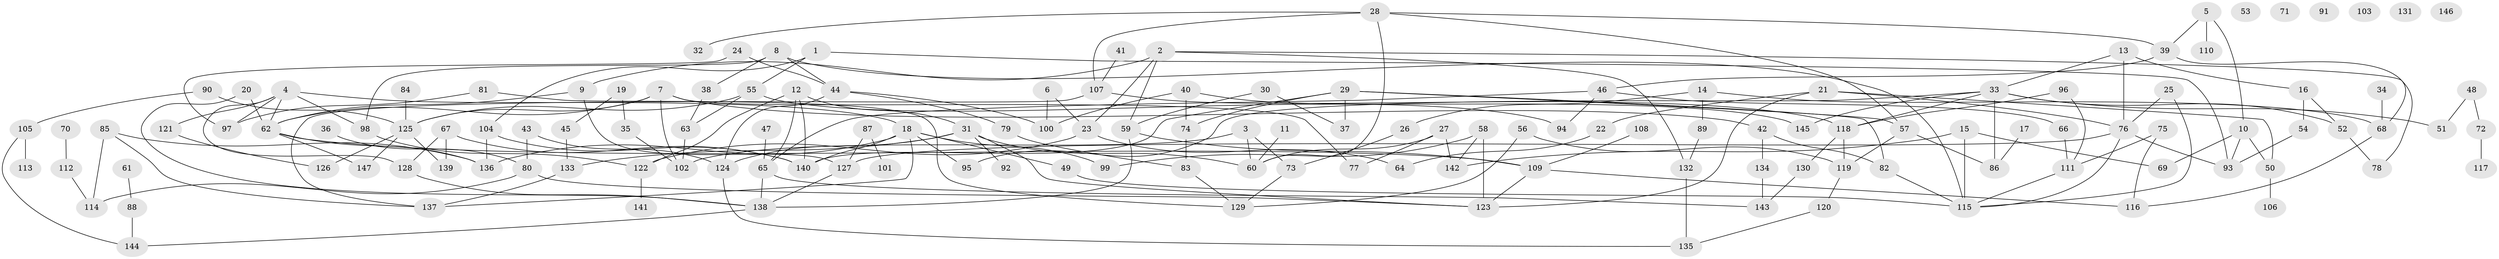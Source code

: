 // Generated by graph-tools (version 1.1) at 2025/00/03/09/25 03:00:43]
// undirected, 147 vertices, 210 edges
graph export_dot {
graph [start="1"]
  node [color=gray90,style=filled];
  1;
  2;
  3;
  4;
  5;
  6;
  7;
  8;
  9;
  10;
  11;
  12;
  13;
  14;
  15;
  16;
  17;
  18;
  19;
  20;
  21;
  22;
  23;
  24;
  25;
  26;
  27;
  28;
  29;
  30;
  31;
  32;
  33;
  34;
  35;
  36;
  37;
  38;
  39;
  40;
  41;
  42;
  43;
  44;
  45;
  46;
  47;
  48;
  49;
  50;
  51;
  52;
  53;
  54;
  55;
  56;
  57;
  58;
  59;
  60;
  61;
  62;
  63;
  64;
  65;
  66;
  67;
  68;
  69;
  70;
  71;
  72;
  73;
  74;
  75;
  76;
  77;
  78;
  79;
  80;
  81;
  82;
  83;
  84;
  85;
  86;
  87;
  88;
  89;
  90;
  91;
  92;
  93;
  94;
  95;
  96;
  97;
  98;
  99;
  100;
  101;
  102;
  103;
  104;
  105;
  106;
  107;
  108;
  109;
  110;
  111;
  112;
  113;
  114;
  115;
  116;
  117;
  118;
  119;
  120;
  121;
  122;
  123;
  124;
  125;
  126;
  127;
  128;
  129;
  130;
  131;
  132;
  133;
  134;
  135;
  136;
  137;
  138;
  139;
  140;
  141;
  142;
  143;
  144;
  145;
  146;
  147;
  1 -- 55;
  1 -- 93;
  1 -- 104;
  2 -- 9;
  2 -- 23;
  2 -- 59;
  2 -- 78;
  2 -- 132;
  3 -- 60;
  3 -- 73;
  3 -- 102;
  4 -- 18;
  4 -- 62;
  4 -- 97;
  4 -- 98;
  4 -- 121;
  4 -- 128;
  5 -- 10;
  5 -- 39;
  5 -- 110;
  6 -- 23;
  6 -- 100;
  7 -- 42;
  7 -- 62;
  7 -- 77;
  7 -- 102;
  7 -- 125;
  8 -- 38;
  8 -- 44;
  8 -- 98;
  8 -- 115;
  9 -- 62;
  9 -- 127;
  10 -- 50;
  10 -- 69;
  10 -- 93;
  11 -- 60;
  12 -- 31;
  12 -- 65;
  12 -- 122;
  12 -- 140;
  13 -- 16;
  13 -- 33;
  13 -- 76;
  14 -- 26;
  14 -- 68;
  14 -- 89;
  15 -- 69;
  15 -- 115;
  15 -- 142;
  16 -- 52;
  16 -- 54;
  17 -- 86;
  18 -- 49;
  18 -- 95;
  18 -- 99;
  18 -- 136;
  18 -- 137;
  18 -- 140;
  19 -- 35;
  19 -- 45;
  20 -- 62;
  20 -- 138;
  21 -- 22;
  21 -- 50;
  21 -- 76;
  21 -- 123;
  22 -- 64;
  23 -- 64;
  23 -- 122;
  24 -- 44;
  24 -- 97;
  25 -- 76;
  25 -- 115;
  26 -- 73;
  27 -- 60;
  27 -- 77;
  27 -- 142;
  28 -- 32;
  28 -- 39;
  28 -- 57;
  28 -- 60;
  28 -- 107;
  29 -- 37;
  29 -- 57;
  29 -- 74;
  29 -- 82;
  29 -- 140;
  30 -- 37;
  30 -- 59;
  31 -- 60;
  31 -- 92;
  31 -- 123;
  31 -- 124;
  31 -- 133;
  33 -- 51;
  33 -- 52;
  33 -- 86;
  33 -- 95;
  33 -- 118;
  33 -- 145;
  34 -- 68;
  35 -- 102;
  36 -- 80;
  38 -- 63;
  39 -- 46;
  39 -- 68;
  40 -- 74;
  40 -- 100;
  40 -- 145;
  41 -- 107;
  42 -- 82;
  42 -- 134;
  43 -- 80;
  43 -- 124;
  44 -- 79;
  44 -- 100;
  44 -- 124;
  45 -- 133;
  46 -- 65;
  46 -- 66;
  46 -- 94;
  47 -- 65;
  48 -- 51;
  48 -- 72;
  49 -- 115;
  50 -- 106;
  52 -- 78;
  54 -- 93;
  55 -- 63;
  55 -- 94;
  55 -- 125;
  56 -- 119;
  56 -- 129;
  57 -- 86;
  57 -- 119;
  58 -- 99;
  58 -- 123;
  58 -- 142;
  59 -- 109;
  59 -- 138;
  61 -- 88;
  62 -- 109;
  62 -- 136;
  62 -- 147;
  63 -- 102;
  65 -- 138;
  65 -- 143;
  66 -- 111;
  67 -- 128;
  67 -- 139;
  67 -- 140;
  68 -- 116;
  70 -- 112;
  72 -- 117;
  73 -- 129;
  74 -- 83;
  75 -- 111;
  75 -- 116;
  76 -- 93;
  76 -- 115;
  76 -- 127;
  79 -- 83;
  80 -- 114;
  80 -- 123;
  81 -- 97;
  81 -- 129;
  82 -- 115;
  83 -- 129;
  84 -- 125;
  85 -- 114;
  85 -- 136;
  85 -- 137;
  87 -- 101;
  87 -- 127;
  88 -- 144;
  89 -- 132;
  90 -- 105;
  90 -- 125;
  96 -- 111;
  96 -- 118;
  98 -- 122;
  104 -- 136;
  104 -- 140;
  105 -- 113;
  105 -- 144;
  107 -- 118;
  107 -- 137;
  108 -- 109;
  109 -- 116;
  109 -- 123;
  111 -- 115;
  112 -- 114;
  118 -- 119;
  118 -- 130;
  119 -- 120;
  120 -- 135;
  121 -- 126;
  122 -- 141;
  124 -- 135;
  125 -- 126;
  125 -- 139;
  125 -- 147;
  127 -- 138;
  128 -- 138;
  130 -- 143;
  132 -- 135;
  133 -- 137;
  134 -- 143;
  138 -- 144;
}
